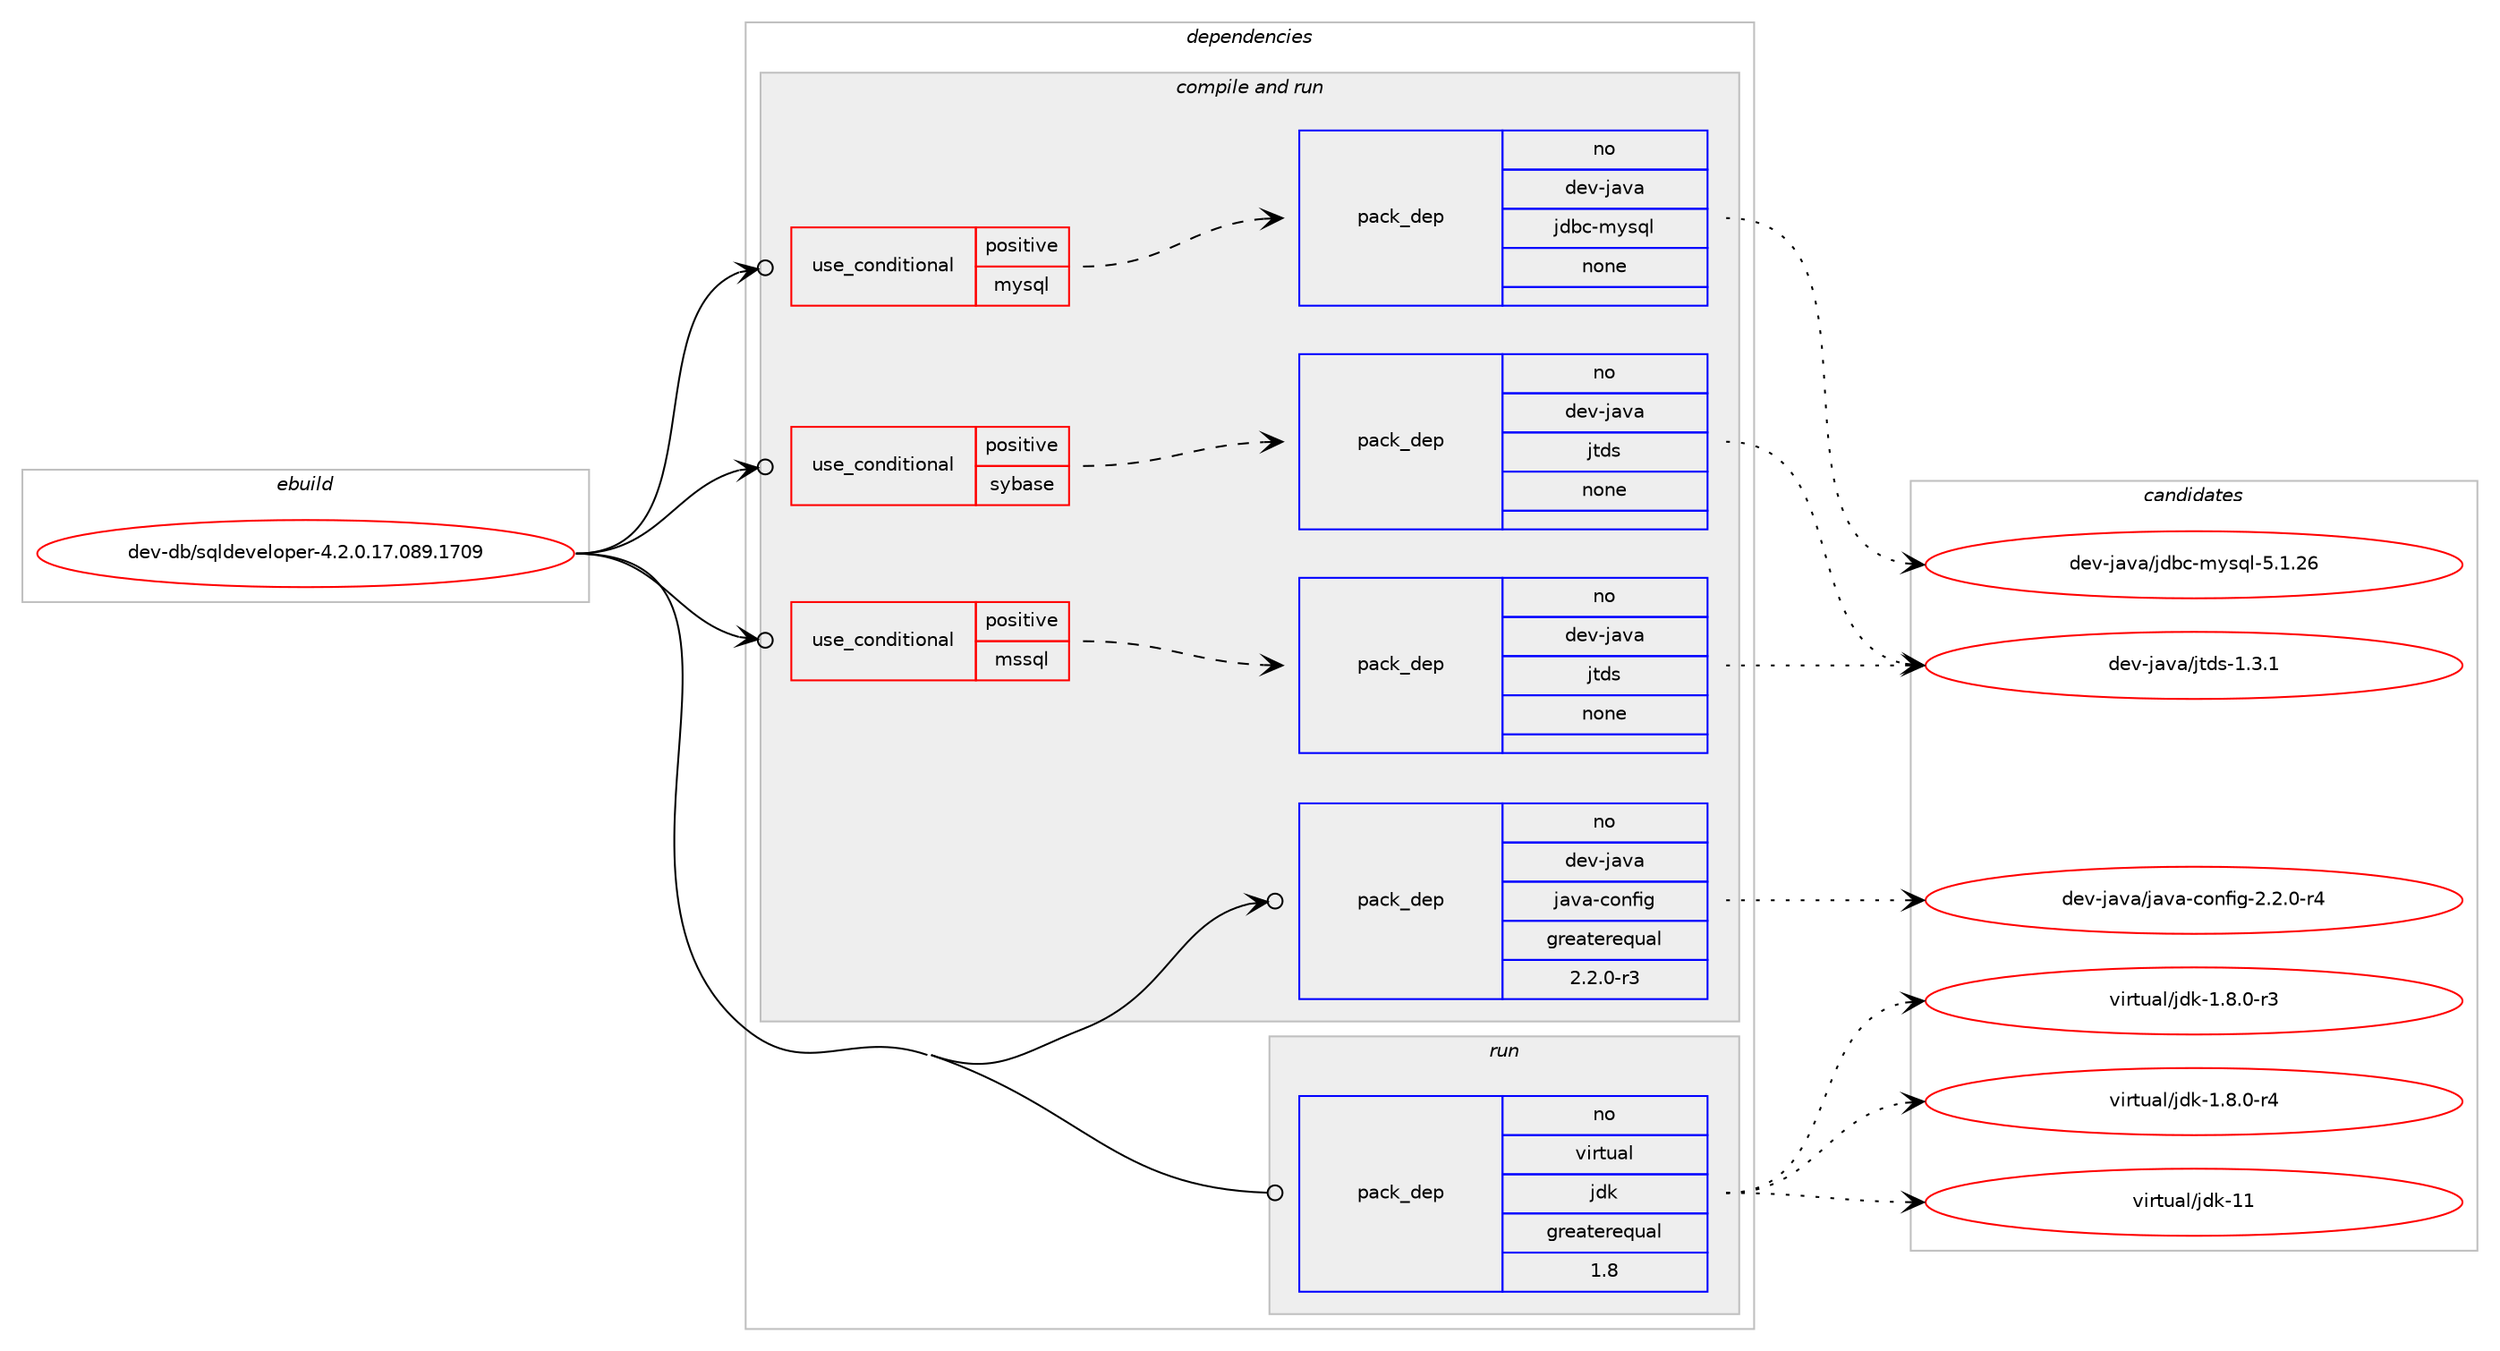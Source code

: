digraph prolog {

# *************
# Graph options
# *************

newrank=true;
concentrate=true;
compound=true;
graph [rankdir=LR,fontname=Helvetica,fontsize=10,ranksep=1.5];#, ranksep=2.5, nodesep=0.2];
edge  [arrowhead=vee];
node  [fontname=Helvetica,fontsize=10];

# **********
# The ebuild
# **********

subgraph cluster_leftcol {
color=gray;
rank=same;
label=<<i>ebuild</i>>;
id [label="dev-db/sqldeveloper-4.2.0.17.089.1709", color=red, width=4, href="../dev-db/sqldeveloper-4.2.0.17.089.1709.svg"];
}

# ****************
# The dependencies
# ****************

subgraph cluster_midcol {
color=gray;
label=<<i>dependencies</i>>;
subgraph cluster_compile {
fillcolor="#eeeeee";
style=filled;
label=<<i>compile</i>>;
}
subgraph cluster_compileandrun {
fillcolor="#eeeeee";
style=filled;
label=<<i>compile and run</i>>;
subgraph cond358087 {
dependency1322897 [label=<<TABLE BORDER="0" CELLBORDER="1" CELLSPACING="0" CELLPADDING="4"><TR><TD ROWSPAN="3" CELLPADDING="10">use_conditional</TD></TR><TR><TD>positive</TD></TR><TR><TD>mssql</TD></TR></TABLE>>, shape=none, color=red];
subgraph pack943827 {
dependency1322898 [label=<<TABLE BORDER="0" CELLBORDER="1" CELLSPACING="0" CELLPADDING="4" WIDTH="220"><TR><TD ROWSPAN="6" CELLPADDING="30">pack_dep</TD></TR><TR><TD WIDTH="110">no</TD></TR><TR><TD>dev-java</TD></TR><TR><TD>jtds</TD></TR><TR><TD>none</TD></TR><TR><TD></TD></TR></TABLE>>, shape=none, color=blue];
}
dependency1322897:e -> dependency1322898:w [weight=20,style="dashed",arrowhead="vee"];
}
id:e -> dependency1322897:w [weight=20,style="solid",arrowhead="odotvee"];
subgraph cond358088 {
dependency1322899 [label=<<TABLE BORDER="0" CELLBORDER="1" CELLSPACING="0" CELLPADDING="4"><TR><TD ROWSPAN="3" CELLPADDING="10">use_conditional</TD></TR><TR><TD>positive</TD></TR><TR><TD>mysql</TD></TR></TABLE>>, shape=none, color=red];
subgraph pack943828 {
dependency1322900 [label=<<TABLE BORDER="0" CELLBORDER="1" CELLSPACING="0" CELLPADDING="4" WIDTH="220"><TR><TD ROWSPAN="6" CELLPADDING="30">pack_dep</TD></TR><TR><TD WIDTH="110">no</TD></TR><TR><TD>dev-java</TD></TR><TR><TD>jdbc-mysql</TD></TR><TR><TD>none</TD></TR><TR><TD></TD></TR></TABLE>>, shape=none, color=blue];
}
dependency1322899:e -> dependency1322900:w [weight=20,style="dashed",arrowhead="vee"];
}
id:e -> dependency1322899:w [weight=20,style="solid",arrowhead="odotvee"];
subgraph cond358089 {
dependency1322901 [label=<<TABLE BORDER="0" CELLBORDER="1" CELLSPACING="0" CELLPADDING="4"><TR><TD ROWSPAN="3" CELLPADDING="10">use_conditional</TD></TR><TR><TD>positive</TD></TR><TR><TD>sybase</TD></TR></TABLE>>, shape=none, color=red];
subgraph pack943829 {
dependency1322902 [label=<<TABLE BORDER="0" CELLBORDER="1" CELLSPACING="0" CELLPADDING="4" WIDTH="220"><TR><TD ROWSPAN="6" CELLPADDING="30">pack_dep</TD></TR><TR><TD WIDTH="110">no</TD></TR><TR><TD>dev-java</TD></TR><TR><TD>jtds</TD></TR><TR><TD>none</TD></TR><TR><TD></TD></TR></TABLE>>, shape=none, color=blue];
}
dependency1322901:e -> dependency1322902:w [weight=20,style="dashed",arrowhead="vee"];
}
id:e -> dependency1322901:w [weight=20,style="solid",arrowhead="odotvee"];
subgraph pack943830 {
dependency1322903 [label=<<TABLE BORDER="0" CELLBORDER="1" CELLSPACING="0" CELLPADDING="4" WIDTH="220"><TR><TD ROWSPAN="6" CELLPADDING="30">pack_dep</TD></TR><TR><TD WIDTH="110">no</TD></TR><TR><TD>dev-java</TD></TR><TR><TD>java-config</TD></TR><TR><TD>greaterequal</TD></TR><TR><TD>2.2.0-r3</TD></TR></TABLE>>, shape=none, color=blue];
}
id:e -> dependency1322903:w [weight=20,style="solid",arrowhead="odotvee"];
}
subgraph cluster_run {
fillcolor="#eeeeee";
style=filled;
label=<<i>run</i>>;
subgraph pack943831 {
dependency1322904 [label=<<TABLE BORDER="0" CELLBORDER="1" CELLSPACING="0" CELLPADDING="4" WIDTH="220"><TR><TD ROWSPAN="6" CELLPADDING="30">pack_dep</TD></TR><TR><TD WIDTH="110">no</TD></TR><TR><TD>virtual</TD></TR><TR><TD>jdk</TD></TR><TR><TD>greaterequal</TD></TR><TR><TD>1.8</TD></TR></TABLE>>, shape=none, color=blue];
}
id:e -> dependency1322904:w [weight=20,style="solid",arrowhead="odot"];
}
}

# **************
# The candidates
# **************

subgraph cluster_choices {
rank=same;
color=gray;
label=<<i>candidates</i>>;

subgraph choice943827 {
color=black;
nodesep=1;
choice10010111845106971189747106116100115454946514649 [label="dev-java/jtds-1.3.1", color=red, width=4,href="../dev-java/jtds-1.3.1.svg"];
dependency1322898:e -> choice10010111845106971189747106116100115454946514649:w [style=dotted,weight="100"];
}
subgraph choice943828 {
color=black;
nodesep=1;
choice1001011184510697118974710610098994510912111511310845534649465054 [label="dev-java/jdbc-mysql-5.1.26", color=red, width=4,href="../dev-java/jdbc-mysql-5.1.26.svg"];
dependency1322900:e -> choice1001011184510697118974710610098994510912111511310845534649465054:w [style=dotted,weight="100"];
}
subgraph choice943829 {
color=black;
nodesep=1;
choice10010111845106971189747106116100115454946514649 [label="dev-java/jtds-1.3.1", color=red, width=4,href="../dev-java/jtds-1.3.1.svg"];
dependency1322902:e -> choice10010111845106971189747106116100115454946514649:w [style=dotted,weight="100"];
}
subgraph choice943830 {
color=black;
nodesep=1;
choice10010111845106971189747106971189745991111101021051034550465046484511452 [label="dev-java/java-config-2.2.0-r4", color=red, width=4,href="../dev-java/java-config-2.2.0-r4.svg"];
dependency1322903:e -> choice10010111845106971189747106971189745991111101021051034550465046484511452:w [style=dotted,weight="100"];
}
subgraph choice943831 {
color=black;
nodesep=1;
choice11810511411611797108471061001074549465646484511451 [label="virtual/jdk-1.8.0-r3", color=red, width=4,href="../virtual/jdk-1.8.0-r3.svg"];
choice11810511411611797108471061001074549465646484511452 [label="virtual/jdk-1.8.0-r4", color=red, width=4,href="../virtual/jdk-1.8.0-r4.svg"];
choice1181051141161179710847106100107454949 [label="virtual/jdk-11", color=red, width=4,href="../virtual/jdk-11.svg"];
dependency1322904:e -> choice11810511411611797108471061001074549465646484511451:w [style=dotted,weight="100"];
dependency1322904:e -> choice11810511411611797108471061001074549465646484511452:w [style=dotted,weight="100"];
dependency1322904:e -> choice1181051141161179710847106100107454949:w [style=dotted,weight="100"];
}
}

}
